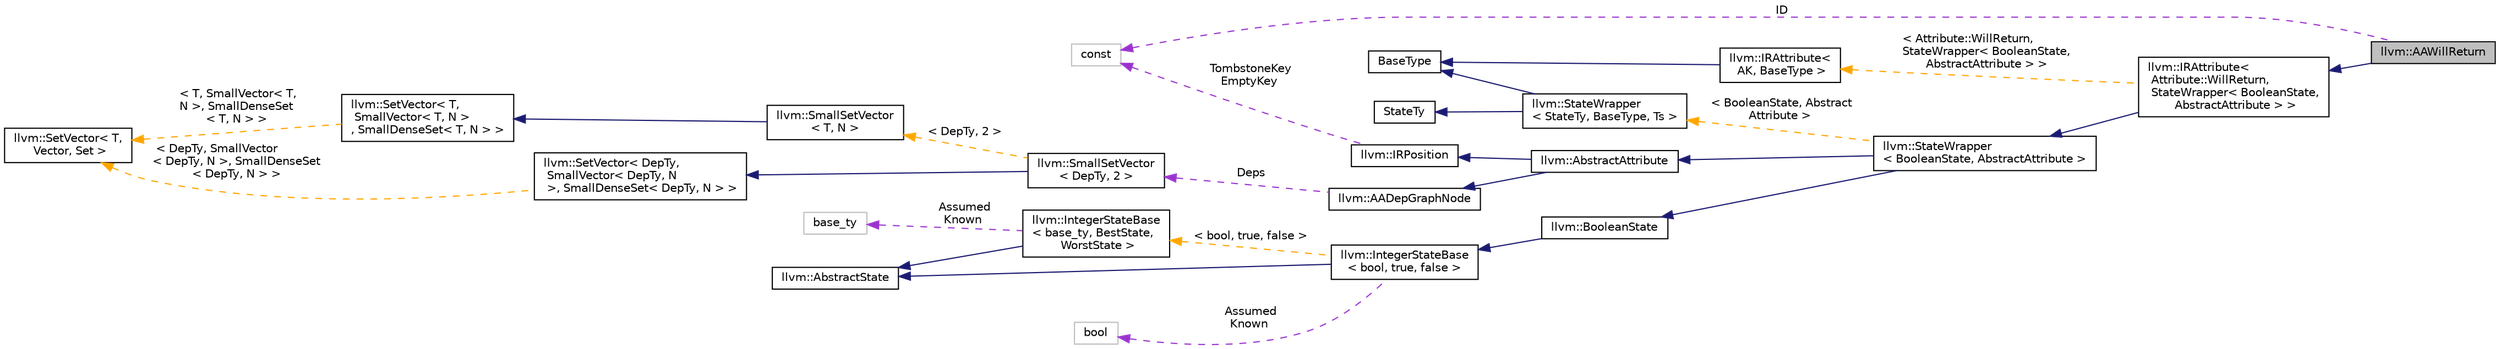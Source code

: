 digraph "llvm::AAWillReturn"
{
 // LATEX_PDF_SIZE
  bgcolor="transparent";
  edge [fontname="Helvetica",fontsize="10",labelfontname="Helvetica",labelfontsize="10"];
  node [fontname="Helvetica",fontsize="10",shape=record];
  rankdir="LR";
  Node1 [label="llvm::AAWillReturn",height=0.2,width=0.4,color="black", fillcolor="grey75", style="filled", fontcolor="black",tooltip="An abstract attribute for willreturn."];
  Node2 -> Node1 [dir="back",color="midnightblue",fontsize="10",style="solid",fontname="Helvetica"];
  Node2 [label="llvm::IRAttribute\<\l Attribute::WillReturn,\l StateWrapper\< BooleanState,\l AbstractAttribute \> \>",height=0.2,width=0.4,color="black",URL="$structllvm_1_1IRAttribute.html",tooltip=" "];
  Node3 -> Node2 [dir="back",color="midnightblue",fontsize="10",style="solid",fontname="Helvetica"];
  Node3 [label="llvm::StateWrapper\l\< BooleanState, AbstractAttribute \>",height=0.2,width=0.4,color="black",URL="$structllvm_1_1StateWrapper.html",tooltip=" "];
  Node4 -> Node3 [dir="back",color="midnightblue",fontsize="10",style="solid",fontname="Helvetica"];
  Node4 [label="llvm::AbstractAttribute",height=0.2,width=0.4,color="black",URL="$structllvm_1_1AbstractAttribute.html",tooltip="Base struct for all \"concrete attribute\" deductions."];
  Node5 -> Node4 [dir="back",color="midnightblue",fontsize="10",style="solid",fontname="Helvetica"];
  Node5 [label="llvm::IRPosition",height=0.2,width=0.4,color="black",URL="$structllvm_1_1IRPosition.html",tooltip="Helper to describe and deal with positions in the LLVM-IR."];
  Node6 -> Node5 [dir="back",color="darkorchid3",fontsize="10",style="dashed",label=" TombstoneKey\nEmptyKey" ,fontname="Helvetica"];
  Node6 [label="const",height=0.2,width=0.4,color="grey75",tooltip=" "];
  Node7 -> Node4 [dir="back",color="midnightblue",fontsize="10",style="solid",fontname="Helvetica"];
  Node7 [label="llvm::AADepGraphNode",height=0.2,width=0.4,color="black",URL="$structllvm_1_1AADepGraphNode.html",tooltip="}"];
  Node8 -> Node7 [dir="back",color="darkorchid3",fontsize="10",style="dashed",label=" Deps" ,fontname="Helvetica"];
  Node8 [label="llvm::SmallSetVector\l\< DepTy, 2 \>",height=0.2,width=0.4,color="black",URL="$classllvm_1_1SmallSetVector.html",tooltip=" "];
  Node9 -> Node8 [dir="back",color="midnightblue",fontsize="10",style="solid",fontname="Helvetica"];
  Node9 [label="llvm::SetVector\< DepTy,\l SmallVector\< DepTy, N\l \>, SmallDenseSet\< DepTy, N \> \>",height=0.2,width=0.4,color="black",URL="$classllvm_1_1SetVector.html",tooltip=" "];
  Node10 -> Node9 [dir="back",color="orange",fontsize="10",style="dashed",label=" \< DepTy, SmallVector\l\< DepTy, N \>, SmallDenseSet\l\< DepTy, N \> \>" ,fontname="Helvetica"];
  Node10 [label="llvm::SetVector\< T,\l Vector, Set \>",height=0.2,width=0.4,color="black",URL="$classllvm_1_1SetVector.html",tooltip="A vector that has set insertion semantics."];
  Node11 -> Node8 [dir="back",color="orange",fontsize="10",style="dashed",label=" \< DepTy, 2 \>" ,fontname="Helvetica"];
  Node11 [label="llvm::SmallSetVector\l\< T, N \>",height=0.2,width=0.4,color="black",URL="$classllvm_1_1SmallSetVector.html",tooltip="A SetVector that performs no allocations if smaller than a certain size."];
  Node12 -> Node11 [dir="back",color="midnightblue",fontsize="10",style="solid",fontname="Helvetica"];
  Node12 [label="llvm::SetVector\< T,\l SmallVector\< T, N \>\l, SmallDenseSet\< T, N \> \>",height=0.2,width=0.4,color="black",URL="$classllvm_1_1SetVector.html",tooltip=" "];
  Node10 -> Node12 [dir="back",color="orange",fontsize="10",style="dashed",label=" \< T, SmallVector\< T,\l N \>, SmallDenseSet\l\< T, N \> \>" ,fontname="Helvetica"];
  Node13 -> Node3 [dir="back",color="midnightblue",fontsize="10",style="solid",fontname="Helvetica"];
  Node13 [label="llvm::BooleanState",height=0.2,width=0.4,color="black",URL="$structllvm_1_1BooleanState.html",tooltip="Simple wrapper for a single bit (boolean) state."];
  Node14 -> Node13 [dir="back",color="midnightblue",fontsize="10",style="solid",fontname="Helvetica"];
  Node14 [label="llvm::IntegerStateBase\l\< bool, true, false \>",height=0.2,width=0.4,color="black",URL="$structllvm_1_1IntegerStateBase.html",tooltip=" "];
  Node15 -> Node14 [dir="back",color="midnightblue",fontsize="10",style="solid",fontname="Helvetica"];
  Node15 [label="llvm::AbstractState",height=0.2,width=0.4,color="black",URL="$structllvm_1_1AbstractState.html",tooltip="An interface to query the internal state of an abstract attribute."];
  Node16 -> Node14 [dir="back",color="darkorchid3",fontsize="10",style="dashed",label=" Assumed\nKnown" ,fontname="Helvetica"];
  Node16 [label="bool",height=0.2,width=0.4,color="grey75",tooltip=" "];
  Node17 -> Node14 [dir="back",color="orange",fontsize="10",style="dashed",label=" \< bool, true, false \>" ,fontname="Helvetica"];
  Node17 [label="llvm::IntegerStateBase\l\< base_ty, BestState,\l WorstState \>",height=0.2,width=0.4,color="black",URL="$structllvm_1_1IntegerStateBase.html",tooltip="Simple state with integers encoding."];
  Node15 -> Node17 [dir="back",color="midnightblue",fontsize="10",style="solid",fontname="Helvetica"];
  Node18 -> Node17 [dir="back",color="darkorchid3",fontsize="10",style="dashed",label=" Assumed\nKnown" ,fontname="Helvetica"];
  Node18 [label="base_ty",height=0.2,width=0.4,color="grey75",tooltip=" "];
  Node19 -> Node3 [dir="back",color="orange",fontsize="10",style="dashed",label=" \< BooleanState, Abstract\lAttribute \>" ,fontname="Helvetica"];
  Node19 [label="llvm::StateWrapper\l\< StateTy, BaseType, Ts \>",height=0.2,width=0.4,color="black",URL="$structllvm_1_1StateWrapper.html",tooltip="Helper to tie a abstract state implementation to an abstract attribute."];
  Node20 -> Node19 [dir="back",color="midnightblue",fontsize="10",style="solid",fontname="Helvetica"];
  Node20 [label="BaseType",height=0.2,width=0.4,color="black",URL="$classBaseType.html",tooltip=" "];
  Node21 -> Node19 [dir="back",color="midnightblue",fontsize="10",style="solid",fontname="Helvetica"];
  Node21 [label="StateTy",height=0.2,width=0.4,color="black",URL="$classStateTy.html",tooltip=" "];
  Node22 -> Node2 [dir="back",color="orange",fontsize="10",style="dashed",label=" \< Attribute::WillReturn,\l StateWrapper\< BooleanState,\l AbstractAttribute \> \>" ,fontname="Helvetica"];
  Node22 [label="llvm::IRAttribute\<\l AK, BaseType \>",height=0.2,width=0.4,color="black",URL="$structllvm_1_1IRAttribute.html",tooltip="Helper class that provides common functionality to manifest IR attributes."];
  Node20 -> Node22 [dir="back",color="midnightblue",fontsize="10",style="solid",fontname="Helvetica"];
  Node6 -> Node1 [dir="back",color="darkorchid3",fontsize="10",style="dashed",label=" ID" ,fontname="Helvetica"];
}
